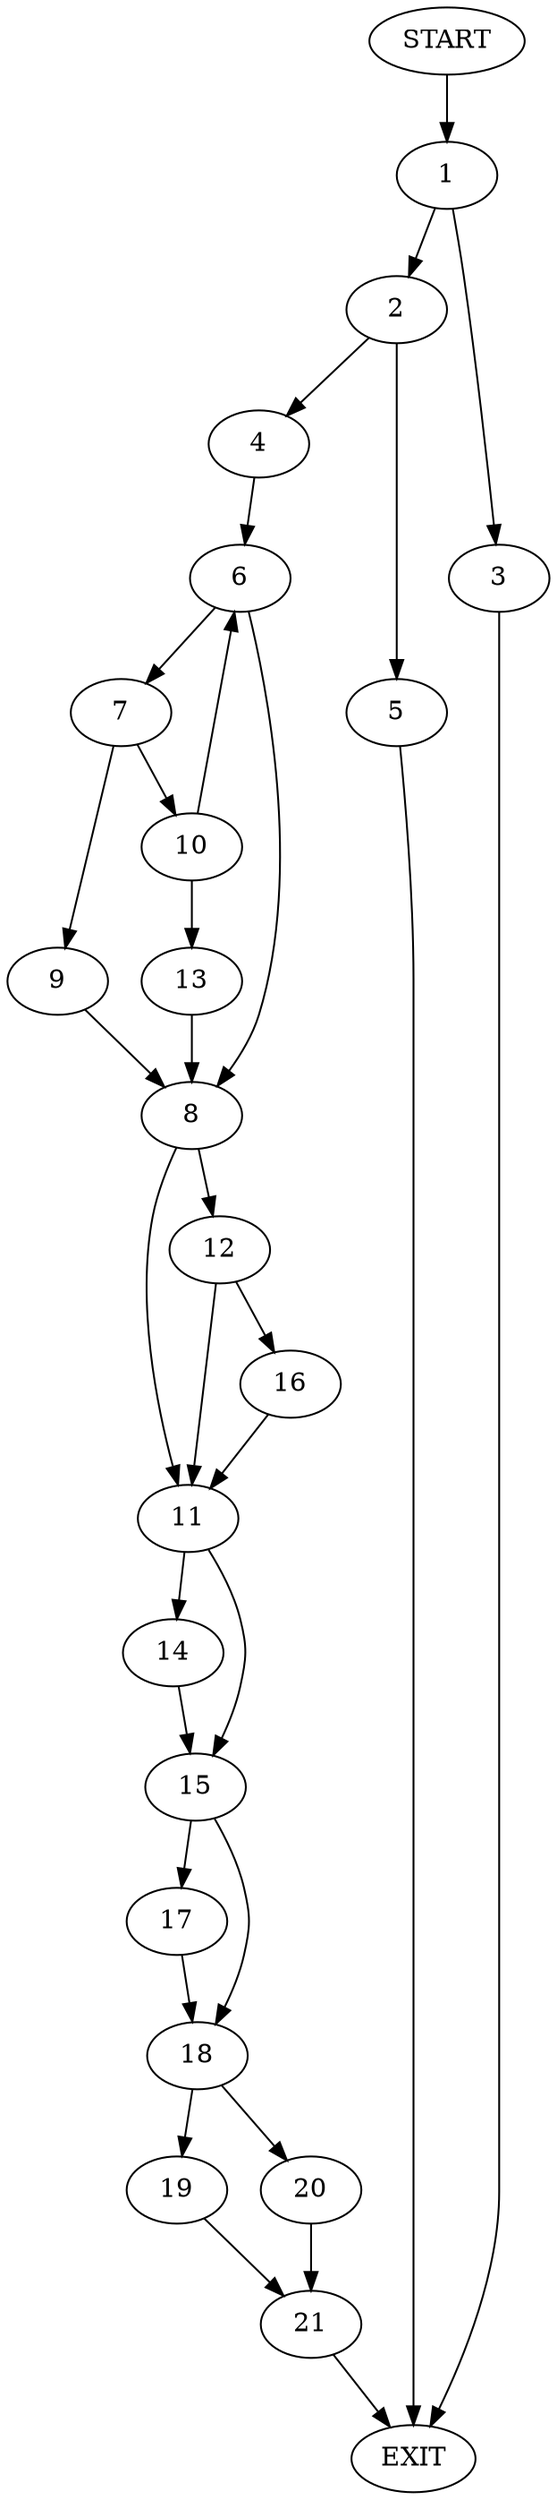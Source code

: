 digraph {
0 [label="START"]
22 [label="EXIT"]
0 -> 1
1 -> 2
1 -> 3
3 -> 22
2 -> 4
2 -> 5
4 -> 6
5 -> 22
6 -> 7
6 -> 8
7 -> 9
7 -> 10
8 -> 11
8 -> 12
9 -> 8
10 -> 13
10 -> 6
13 -> 8
11 -> 14
11 -> 15
12 -> 11
12 -> 16
16 -> 11
15 -> 17
15 -> 18
14 -> 15
18 -> 19
18 -> 20
17 -> 18
20 -> 21
19 -> 21
21 -> 22
}
